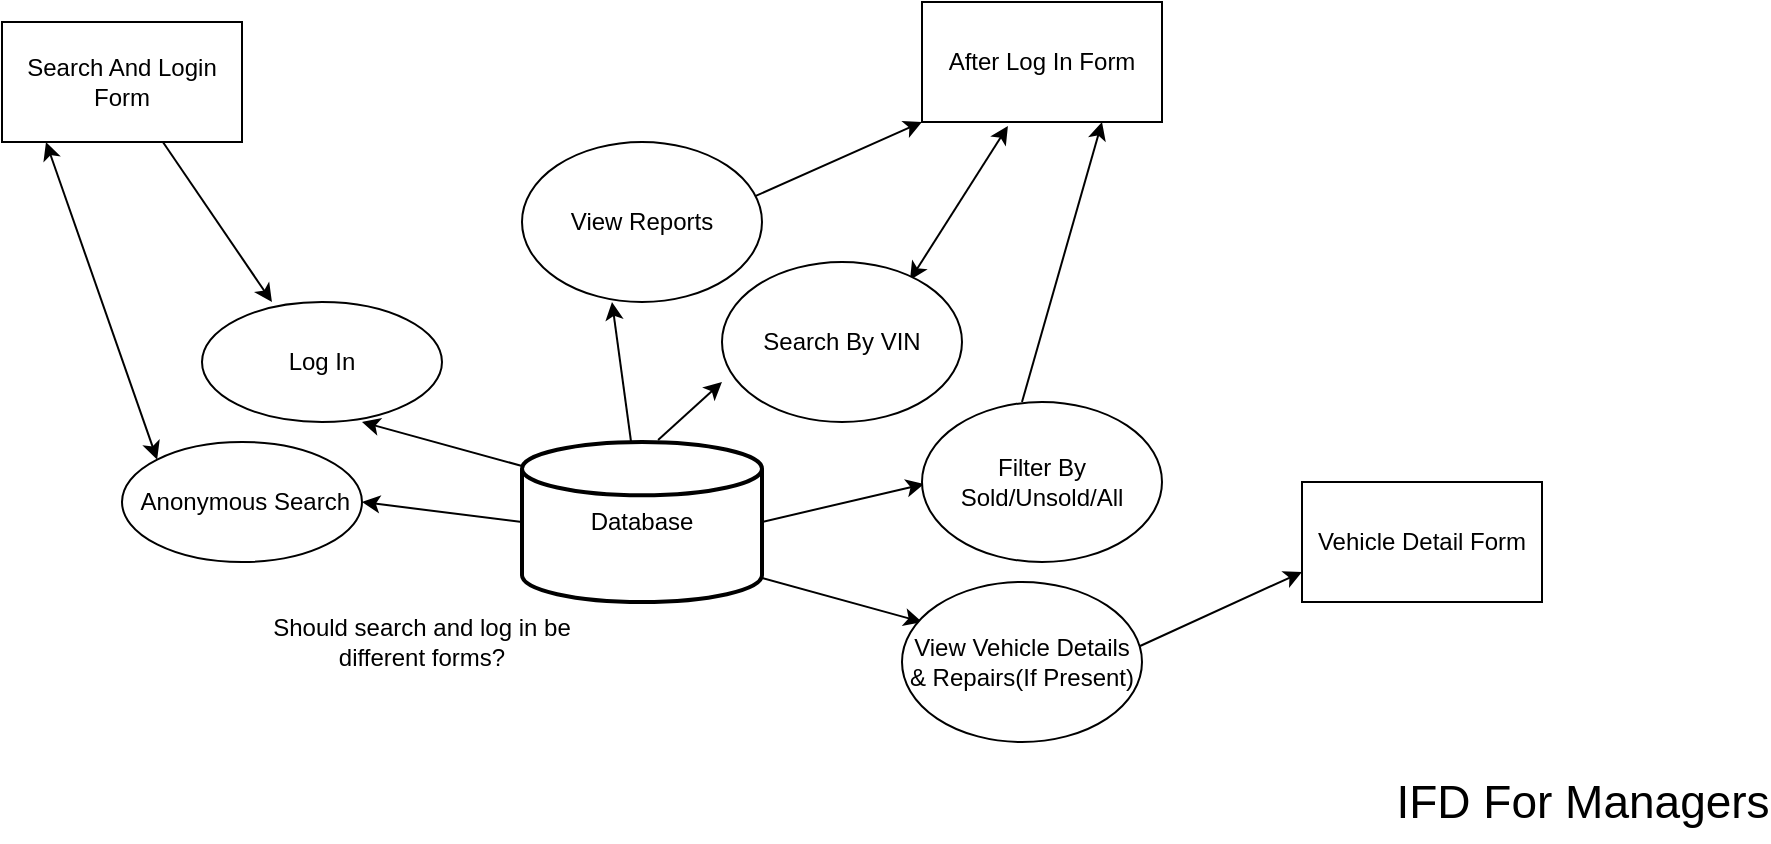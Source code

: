 <mxfile version="15.3.1" type="device"><diagram id="y69nBpDlucvYkf-LFNaB" name="Page-1"><mxGraphModel dx="868" dy="1582" grid="1" gridSize="10" guides="1" tooltips="1" connect="1" arrows="1" fold="1" page="1" pageScale="1" pageWidth="850" pageHeight="1100" math="0" shadow="0"><root><mxCell id="0"/><mxCell id="1" parent="0"/><mxCell id="u8Wg83z5IQeued24rnjP-1" value="Database" style="strokeWidth=2;html=1;shape=mxgraph.flowchart.database;whiteSpace=wrap;fontSize=12;" parent="1" vertex="1"><mxGeometry x="380" y="-210" width="120" height="80" as="geometry"/></mxCell><mxCell id="u8Wg83z5IQeued24rnjP-45" value="&lt;span style=&quot;font-weight: normal&quot;&gt;&lt;font style=&quot;font-size: 23px&quot;&gt;IFD For Managers&lt;/font&gt;&lt;/span&gt;" style="text;strokeColor=none;fillColor=none;html=1;fontSize=24;fontStyle=1;verticalAlign=middle;align=center;" parent="1" vertex="1"><mxGeometry x="850" y="-50" width="120" height="40" as="geometry"/></mxCell><mxCell id="BRiL1iRiihYDI4b2C3Md-1" value="Search And Login Form" style="rounded=0;whiteSpace=wrap;html=1;" parent="1" vertex="1"><mxGeometry x="120" y="-420" width="120" height="60" as="geometry"/></mxCell><mxCell id="QhbWOFurSxRw4t6iCHKi-2" value="" style="endArrow=classic;html=1;entryX=0.227;entryY=0;entryDx=0;entryDy=0;entryPerimeter=0;" parent="1" source="BRiL1iRiihYDI4b2C3Md-1" edge="1"><mxGeometry width="50" height="50" relative="1" as="geometry"><mxPoint x="420" y="-240" as="sourcePoint"/><mxPoint x="254.97" y="-280" as="targetPoint"/></mxGeometry></mxCell><mxCell id="QhbWOFurSxRw4t6iCHKi-6" value="Log In" style="ellipse;whiteSpace=wrap;html=1;" parent="1" vertex="1"><mxGeometry x="220" y="-280" width="120" height="60" as="geometry"/></mxCell><mxCell id="QhbWOFurSxRw4t6iCHKi-7" value="" style="endArrow=classic;html=1;exitX=0;exitY=0.15;exitDx=0;exitDy=0;exitPerimeter=0;" parent="1" source="u8Wg83z5IQeued24rnjP-1" edge="1"><mxGeometry width="50" height="50" relative="1" as="geometry"><mxPoint x="420" y="-240" as="sourcePoint"/><mxPoint x="300" y="-220" as="targetPoint"/></mxGeometry></mxCell><mxCell id="QhbWOFurSxRw4t6iCHKi-8" value="" style="endArrow=classic;html=1;entryX=0.5;entryY=1;entryDx=0;entryDy=0;" parent="1" source="u8Wg83z5IQeued24rnjP-1" edge="1"><mxGeometry width="50" height="50" relative="1" as="geometry"><mxPoint x="420" y="-240" as="sourcePoint"/><mxPoint x="425" y="-280" as="targetPoint"/></mxGeometry></mxCell><mxCell id="QhbWOFurSxRw4t6iCHKi-9" value="" style="endArrow=classic;html=1;entryX=0;entryY=1;entryDx=0;entryDy=0;" parent="1" edge="1"><mxGeometry width="50" height="50" relative="1" as="geometry"><mxPoint x="490" y="-330" as="sourcePoint"/><mxPoint x="580" y="-370" as="targetPoint"/></mxGeometry></mxCell><mxCell id="QhbWOFurSxRw4t6iCHKi-10" value="View Reports" style="ellipse;whiteSpace=wrap;html=1;" parent="1" vertex="1"><mxGeometry x="380" y="-360" width="120" height="80" as="geometry"/></mxCell><mxCell id="QhbWOFurSxRw4t6iCHKi-15" value="After Log In Form" style="rounded=0;whiteSpace=wrap;html=1;" parent="1" vertex="1"><mxGeometry x="580" y="-430" width="120" height="60" as="geometry"/></mxCell><mxCell id="QhbWOFurSxRw4t6iCHKi-16" value="" style="endArrow=classic;startArrow=classic;html=1;entryX=0.358;entryY=1.033;entryDx=0;entryDy=0;entryPerimeter=0;exitX=0.7;exitY=-0.025;exitDx=0;exitDy=0;exitPerimeter=0;" parent="1" target="QhbWOFurSxRw4t6iCHKi-15" edge="1"><mxGeometry width="50" height="50" relative="1" as="geometry"><mxPoint x="574" y="-291" as="sourcePoint"/><mxPoint x="470" y="-280" as="targetPoint"/></mxGeometry></mxCell><mxCell id="QhbWOFurSxRw4t6iCHKi-18" value="" style="endArrow=classic;html=1;exitX=0.567;exitY=-0.012;exitDx=0;exitDy=0;exitPerimeter=0;" parent="1" source="u8Wg83z5IQeued24rnjP-1" edge="1"><mxGeometry width="50" height="50" relative="1" as="geometry"><mxPoint x="420" y="-230" as="sourcePoint"/><mxPoint x="480" y="-240" as="targetPoint"/></mxGeometry></mxCell><mxCell id="QhbWOFurSxRw4t6iCHKi-20" value="" style="endArrow=classic;html=1;exitX=1;exitY=0.85;exitDx=0;exitDy=0;exitPerimeter=0;entryX=0;entryY=0.5;entryDx=0;entryDy=0;" parent="1" source="u8Wg83z5IQeued24rnjP-1" edge="1"><mxGeometry width="50" height="50" relative="1" as="geometry"><mxPoint x="420" y="-230" as="sourcePoint"/><mxPoint x="580" y="-120" as="targetPoint"/></mxGeometry></mxCell><mxCell id="QhbWOFurSxRw4t6iCHKi-21" value="" style="endArrow=classic;html=1;entryX=0.092;entryY=0.82;entryDx=0;entryDy=0;entryPerimeter=0;" parent="1" edge="1"><mxGeometry width="50" height="50" relative="1" as="geometry"><mxPoint x="500" y="-170" as="sourcePoint"/><mxPoint x="581.04" y="-189" as="targetPoint"/></mxGeometry></mxCell><mxCell id="QhbWOFurSxRw4t6iCHKi-24" value="" style="endArrow=classic;html=1;entryX=0.75;entryY=1;entryDx=0;entryDy=0;" parent="1" target="QhbWOFurSxRw4t6iCHKi-15" edge="1"><mxGeometry width="50" height="50" relative="1" as="geometry"><mxPoint x="630" y="-230" as="sourcePoint"/><mxPoint x="470" y="-280" as="targetPoint"/></mxGeometry></mxCell><mxCell id="QhbWOFurSxRw4t6iCHKi-26" value="Search By VIN" style="ellipse;whiteSpace=wrap;html=1;" parent="1" vertex="1"><mxGeometry x="480" y="-300" width="120" height="80" as="geometry"/></mxCell><mxCell id="QhbWOFurSxRw4t6iCHKi-27" value="Filter By Sold/Unsold/All" style="ellipse;whiteSpace=wrap;html=1;" parent="1" vertex="1"><mxGeometry x="580" y="-230" width="120" height="80" as="geometry"/></mxCell><mxCell id="QhbWOFurSxRw4t6iCHKi-28" value="View Vehicle Details &amp;amp; Repairs(If Present)" style="ellipse;whiteSpace=wrap;html=1;" parent="1" vertex="1"><mxGeometry x="570" y="-140" width="120" height="80" as="geometry"/></mxCell><mxCell id="QhbWOFurSxRw4t6iCHKi-29" value="" style="endArrow=classic;html=1;entryX=0;entryY=0.75;entryDx=0;entryDy=0;exitX=0.992;exitY=0.4;exitDx=0;exitDy=0;exitPerimeter=0;" parent="1" source="QhbWOFurSxRw4t6iCHKi-28" edge="1"><mxGeometry width="50" height="50" relative="1" as="geometry"><mxPoint x="710" y="-110" as="sourcePoint"/><mxPoint x="770" y="-145" as="targetPoint"/></mxGeometry></mxCell><mxCell id="QhbWOFurSxRw4t6iCHKi-30" value="Vehicle Detail Form" style="rounded=0;whiteSpace=wrap;html=1;" parent="1" vertex="1"><mxGeometry x="770" y="-190" width="120" height="60" as="geometry"/></mxCell><mxCell id="0AH0iGzxvhaN3kM4Gi61-1" value="&amp;nbsp;Anonymous Search" style="ellipse;whiteSpace=wrap;html=1;" vertex="1" parent="1"><mxGeometry x="180" y="-210" width="120" height="60" as="geometry"/></mxCell><mxCell id="0AH0iGzxvhaN3kM4Gi61-2" value="" style="endArrow=classic;html=1;exitX=0;exitY=0.5;exitDx=0;exitDy=0;exitPerimeter=0;entryX=1;entryY=0.5;entryDx=0;entryDy=0;" edge="1" parent="1" source="u8Wg83z5IQeued24rnjP-1" target="0AH0iGzxvhaN3kM4Gi61-1"><mxGeometry width="50" height="50" relative="1" as="geometry"><mxPoint x="320" y="-150" as="sourcePoint"/><mxPoint x="240" y="-172" as="targetPoint"/></mxGeometry></mxCell><mxCell id="0AH0iGzxvhaN3kM4Gi61-3" value="" style="endArrow=classic;startArrow=classic;html=1;exitX=0;exitY=0;exitDx=0;exitDy=0;" edge="1" parent="1" source="0AH0iGzxvhaN3kM4Gi61-1"><mxGeometry width="50" height="50" relative="1" as="geometry"><mxPoint x="190" y="-200" as="sourcePoint"/><mxPoint x="142" y="-360" as="targetPoint"/></mxGeometry></mxCell><mxCell id="0AH0iGzxvhaN3kM4Gi61-5" value="Should search and log in be different forms?" style="text;html=1;strokeColor=none;fillColor=none;align=center;verticalAlign=middle;whiteSpace=wrap;rounded=0;" vertex="1" parent="1"><mxGeometry x="240" y="-120" width="180" height="20" as="geometry"/></mxCell></root></mxGraphModel></diagram></mxfile>